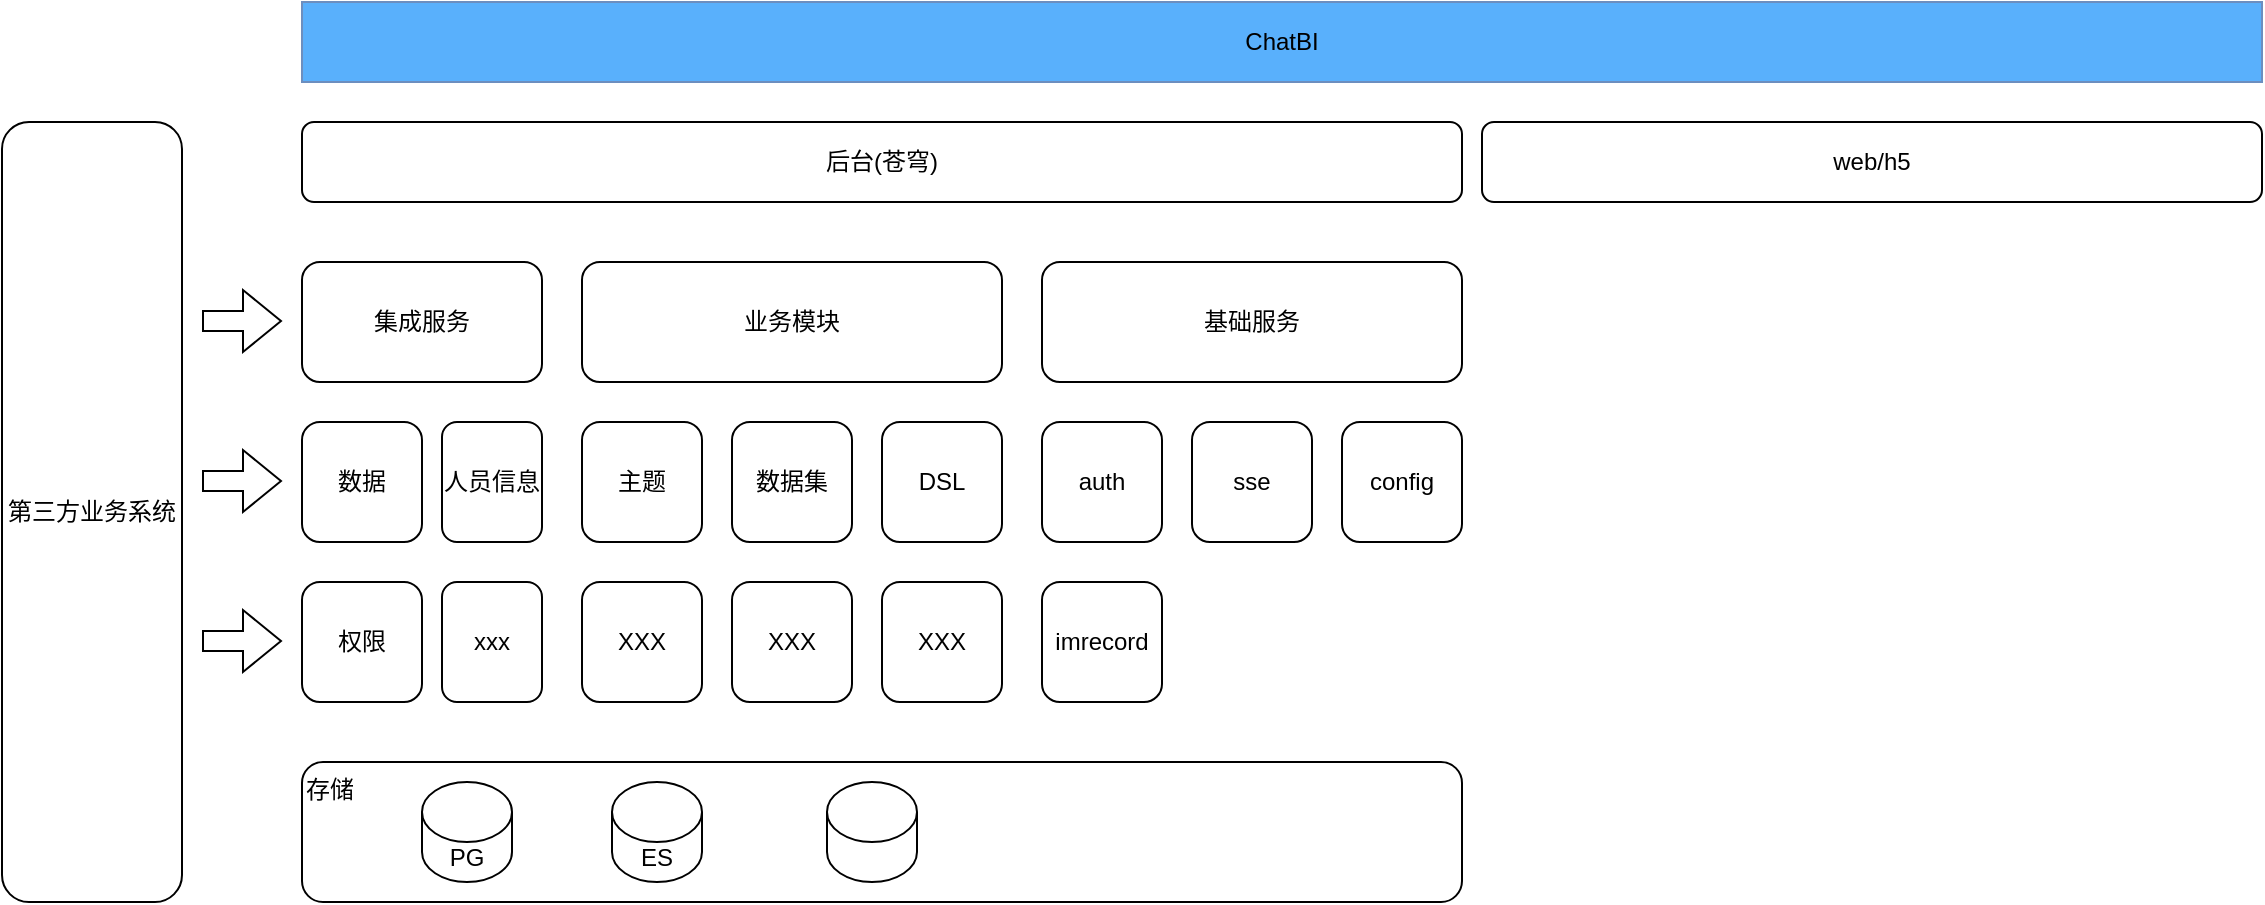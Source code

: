 <mxfile version="27.0.3">
  <diagram id="wFE0QG_FPsp0jaGvCLVb" name="Page-1">
    <mxGraphModel dx="2276" dy="769" grid="1" gridSize="10" guides="1" tooltips="1" connect="1" arrows="1" fold="1" page="1" pageScale="1" pageWidth="850" pageHeight="1100" math="0" shadow="0">
      <root>
        <mxCell id="0" />
        <mxCell id="1" parent="0" />
        <mxCell id="alHSipFoMdGwwCc6gNLb-1" value="ChatBI" style="rounded=0;whiteSpace=wrap;html=1;fillColor=#59B0FC;strokeColor=#6c8ebf;" vertex="1" parent="1">
          <mxGeometry x="-30" y="130" width="980" height="40" as="geometry" />
        </mxCell>
        <mxCell id="alHSipFoMdGwwCc6gNLb-2" value="后台(苍穹)" style="rounded=1;whiteSpace=wrap;html=1;" vertex="1" parent="1">
          <mxGeometry x="-30" y="190" width="580" height="40" as="geometry" />
        </mxCell>
        <mxCell id="alHSipFoMdGwwCc6gNLb-3" value="web/h5" style="rounded=1;whiteSpace=wrap;html=1;" vertex="1" parent="1">
          <mxGeometry x="560" y="190" width="390" height="40" as="geometry" />
        </mxCell>
        <mxCell id="alHSipFoMdGwwCc6gNLb-4" value="业务模块" style="rounded=1;whiteSpace=wrap;html=1;" vertex="1" parent="1">
          <mxGeometry x="110" y="260" width="210" height="60" as="geometry" />
        </mxCell>
        <mxCell id="alHSipFoMdGwwCc6gNLb-5" value="基础服务" style="rounded=1;whiteSpace=wrap;html=1;" vertex="1" parent="1">
          <mxGeometry x="340" y="260" width="210" height="60" as="geometry" />
        </mxCell>
        <mxCell id="alHSipFoMdGwwCc6gNLb-6" value="auth" style="rounded=1;whiteSpace=wrap;html=1;" vertex="1" parent="1">
          <mxGeometry x="340" y="340" width="60" height="60" as="geometry" />
        </mxCell>
        <mxCell id="alHSipFoMdGwwCc6gNLb-7" value="sse" style="rounded=1;whiteSpace=wrap;html=1;" vertex="1" parent="1">
          <mxGeometry x="415" y="340" width="60" height="60" as="geometry" />
        </mxCell>
        <mxCell id="alHSipFoMdGwwCc6gNLb-8" value="config" style="rounded=1;whiteSpace=wrap;html=1;" vertex="1" parent="1">
          <mxGeometry x="490" y="340" width="60" height="60" as="geometry" />
        </mxCell>
        <mxCell id="alHSipFoMdGwwCc6gNLb-10" value="imrecord" style="rounded=1;whiteSpace=wrap;html=1;" vertex="1" parent="1">
          <mxGeometry x="340" y="420" width="60" height="60" as="geometry" />
        </mxCell>
        <mxCell id="alHSipFoMdGwwCc6gNLb-11" value="主题" style="rounded=1;whiteSpace=wrap;html=1;" vertex="1" parent="1">
          <mxGeometry x="110" y="340" width="60" height="60" as="geometry" />
        </mxCell>
        <mxCell id="alHSipFoMdGwwCc6gNLb-12" value="数据集" style="rounded=1;whiteSpace=wrap;html=1;" vertex="1" parent="1">
          <mxGeometry x="185" y="340" width="60" height="60" as="geometry" />
        </mxCell>
        <mxCell id="alHSipFoMdGwwCc6gNLb-15" value="存储" style="rounded=1;whiteSpace=wrap;html=1;align=left;verticalAlign=top;" vertex="1" parent="1">
          <mxGeometry x="-30" y="510" width="580" height="70" as="geometry" />
        </mxCell>
        <mxCell id="alHSipFoMdGwwCc6gNLb-17" value="DSL" style="rounded=1;whiteSpace=wrap;html=1;" vertex="1" parent="1">
          <mxGeometry x="260" y="340" width="60" height="60" as="geometry" />
        </mxCell>
        <mxCell id="alHSipFoMdGwwCc6gNLb-18" value="XXX" style="rounded=1;whiteSpace=wrap;html=1;" vertex="1" parent="1">
          <mxGeometry x="110" y="420" width="60" height="60" as="geometry" />
        </mxCell>
        <mxCell id="alHSipFoMdGwwCc6gNLb-19" value="XXX" style="rounded=1;whiteSpace=wrap;html=1;" vertex="1" parent="1">
          <mxGeometry x="260" y="420" width="60" height="60" as="geometry" />
        </mxCell>
        <mxCell id="alHSipFoMdGwwCc6gNLb-20" value="XXX" style="rounded=1;whiteSpace=wrap;html=1;" vertex="1" parent="1">
          <mxGeometry x="185" y="420" width="60" height="60" as="geometry" />
        </mxCell>
        <mxCell id="alHSipFoMdGwwCc6gNLb-21" value="第三方业务系统" style="rounded=1;whiteSpace=wrap;html=1;" vertex="1" parent="1">
          <mxGeometry x="-180" y="190" width="90" height="390" as="geometry" />
        </mxCell>
        <mxCell id="alHSipFoMdGwwCc6gNLb-22" value="集成服务" style="rounded=1;whiteSpace=wrap;html=1;" vertex="1" parent="1">
          <mxGeometry x="-30" y="260" width="120" height="60" as="geometry" />
        </mxCell>
        <mxCell id="alHSipFoMdGwwCc6gNLb-23" value="" style="shape=flexArrow;endArrow=classic;html=1;rounded=0;" edge="1" parent="1">
          <mxGeometry width="50" height="50" relative="1" as="geometry">
            <mxPoint x="-80" y="289.5" as="sourcePoint" />
            <mxPoint x="-40" y="289.5" as="targetPoint" />
          </mxGeometry>
        </mxCell>
        <mxCell id="alHSipFoMdGwwCc6gNLb-24" value="数据" style="rounded=1;whiteSpace=wrap;html=1;" vertex="1" parent="1">
          <mxGeometry x="-30" y="340" width="60" height="60" as="geometry" />
        </mxCell>
        <mxCell id="alHSipFoMdGwwCc6gNLb-25" value="人员信息" style="rounded=1;whiteSpace=wrap;html=1;" vertex="1" parent="1">
          <mxGeometry x="40" y="340" width="50" height="60" as="geometry" />
        </mxCell>
        <mxCell id="alHSipFoMdGwwCc6gNLb-26" value="权限" style="rounded=1;whiteSpace=wrap;html=1;" vertex="1" parent="1">
          <mxGeometry x="-30" y="420" width="60" height="60" as="geometry" />
        </mxCell>
        <mxCell id="alHSipFoMdGwwCc6gNLb-27" value="xxx" style="rounded=1;whiteSpace=wrap;html=1;" vertex="1" parent="1">
          <mxGeometry x="40" y="420" width="50" height="60" as="geometry" />
        </mxCell>
        <mxCell id="alHSipFoMdGwwCc6gNLb-28" value="" style="shape=flexArrow;endArrow=classic;html=1;rounded=0;" edge="1" parent="1">
          <mxGeometry width="50" height="50" relative="1" as="geometry">
            <mxPoint x="-80" y="369.5" as="sourcePoint" />
            <mxPoint x="-40" y="369.5" as="targetPoint" />
          </mxGeometry>
        </mxCell>
        <mxCell id="alHSipFoMdGwwCc6gNLb-29" value="" style="shape=flexArrow;endArrow=classic;html=1;rounded=0;" edge="1" parent="1">
          <mxGeometry width="50" height="50" relative="1" as="geometry">
            <mxPoint x="-80" y="449.5" as="sourcePoint" />
            <mxPoint x="-40" y="449.5" as="targetPoint" />
          </mxGeometry>
        </mxCell>
        <mxCell id="alHSipFoMdGwwCc6gNLb-30" value="PG" style="shape=cylinder3;whiteSpace=wrap;html=1;boundedLbl=1;backgroundOutline=1;size=15;" vertex="1" parent="1">
          <mxGeometry x="30" y="520" width="45" height="50" as="geometry" />
        </mxCell>
        <mxCell id="alHSipFoMdGwwCc6gNLb-31" value="" style="shape=cylinder3;whiteSpace=wrap;html=1;boundedLbl=1;backgroundOutline=1;size=15;" vertex="1" parent="1">
          <mxGeometry x="232.5" y="520" width="45" height="50" as="geometry" />
        </mxCell>
        <mxCell id="alHSipFoMdGwwCc6gNLb-32" value="ES" style="shape=cylinder3;whiteSpace=wrap;html=1;boundedLbl=1;backgroundOutline=1;size=15;" vertex="1" parent="1">
          <mxGeometry x="125" y="520" width="45" height="50" as="geometry" />
        </mxCell>
      </root>
    </mxGraphModel>
  </diagram>
</mxfile>
